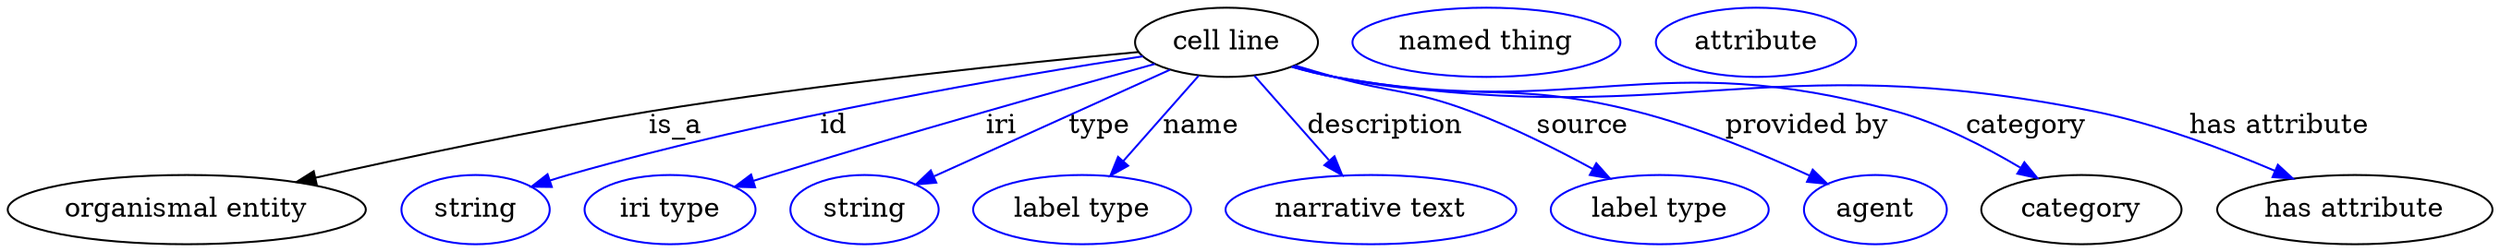 digraph {
	graph [bb="0,0,1288.4,123"];
	node [label="\N"];
	"cell line"	 [height=0.5,
		label="cell line",
		pos="631.94,105",
		width=1.3179];
	"organismal entity"	 [height=0.5,
		pos="92.942,18",
		width=2.5817];
	"cell line" -> "organismal entity"	 [label=is_a,
		lp="345.94,61.5",
		pos="e,151.59,32.071 585.76,100.77 526.69,95.064 421.33,83.869 331.94,69 274.11,59.381 209.09,45.288 161.48,34.353"];
	id	 [color=blue,
		height=0.5,
		label=string,
		pos="241.94,18",
		width=1.0652];
	"cell line" -> id	 [color=blue,
		label=id,
		lp="427.94,61.5",
		pos="e,271.16,29.738 587.63,98.554 521.85,88.43 394.86,66.732 289.94,36 286.96,35.128 283.91,34.159 280.84,33.136",
		style=solid];
	iri	 [color=blue,
		height=0.5,
		label="iri type",
		pos="342.94,18",
		width=1.2277];
	"cell line" -> iri	 [color=blue,
		label=iri,
		lp="507.94,61.5",
		pos="e,377.17,29.583 593.53,94.258 546.87,81.086 465.86,57.817 396.94,36 393.64,34.954 390.23,33.857 386.8,32.743",
		style=solid];
	type	 [color=blue,
		height=0.5,
		label=string,
		pos="443.94,18",
		width=1.0652];
	"cell line" -> type	 [color=blue,
		label=type,
		lp="565.94,61.5",
		pos="e,471.32,30.67 601.74,91.022 568.81,75.787 516.13,51.404 480.79,35.054",
		style=solid];
	name	 [color=blue,
		height=0.5,
		label="label type",
		pos="556.94,18",
		width=1.5707];
	"cell line" -> name	 [color=blue,
		label=name,
		lp="618.94,61.5",
		pos="e,571.99,35.45 617.12,87.812 606.1,75.026 590.89,57.383 578.52,43.032",
		style=solid];
	description	 [color=blue,
		height=0.5,
		label="narrative text",
		pos="706.94,18",
		width=2.0943];
	"cell line" -> description	 [color=blue,
		label=description,
		lp="714.94,61.5",
		pos="e,691.64,35.75 646.76,87.812 657.61,75.227 672.51,57.937 684.78,43.712",
		style=solid];
	source	 [color=blue,
		height=0.5,
		label="label type",
		pos="856.94,18",
		width=1.5707];
	"cell line" -> source	 [color=blue,
		label=source,
		lp="818.44,61.5",
		pos="e,830.57,34.075 667.68,93.124 674.39,91.005 681.36,88.878 687.94,87 719.66,77.948 729.12,80.759 759.94,69 781.13,60.914 803.62,49.298 \
821.61,39.195",
		style=solid];
	"provided by"	 [color=blue,
		height=0.5,
		label=agent,
		pos="968.94,18",
		width=1.0291];
	"cell line" -> "provided by"	 [color=blue,
		label="provided by",
		lp="934.44,61.5",
		pos="e,943.5,31.141 666.6,92.682 673.6,90.53 680.95,88.503 687.94,87 757.47,72.045 778.11,86.894 846.94,69 877.54,61.045 910.52,46.89 \
934.47,35.507",
		style=solid];
	category	 [height=0.5,
		pos="1075.9,18",
		width=1.4443];
	"cell line" -> category	 [color=blue,
		label=category,
		lp="1048.9,61.5",
		pos="e,1052.6,34.263 666.25,92.488 673.34,90.324 680.82,88.342 687.94,87 816.15,62.85 855.45,104.68 980.94,69 1003.2,62.678 1026.1,50.59 \
1043.8,39.769",
		style=solid];
	"has attribute"	 [height=0.5,
		pos="1216.9,18",
		width=1.9859];
	"cell line" -> "has attribute"	 [color=blue,
		label="has attribute",
		lp="1179.9,61.5",
		pos="e,1184.2,34.073 666.23,92.399 673.32,90.242 680.81,88.285 687.94,87 861.77,55.7 912.09,105.3 1084.9,69 1116.1,62.463 1149.5,49.495 \
1174.9,38.272",
		style=solid];
	"named thing_category"	 [color=blue,
		height=0.5,
		label="named thing",
		pos="766.94,105",
		width=1.9318];
	"organismal entity_has attribute"	 [color=blue,
		height=0.5,
		label=attribute,
		pos="906.94,105",
		width=1.4443];
}
